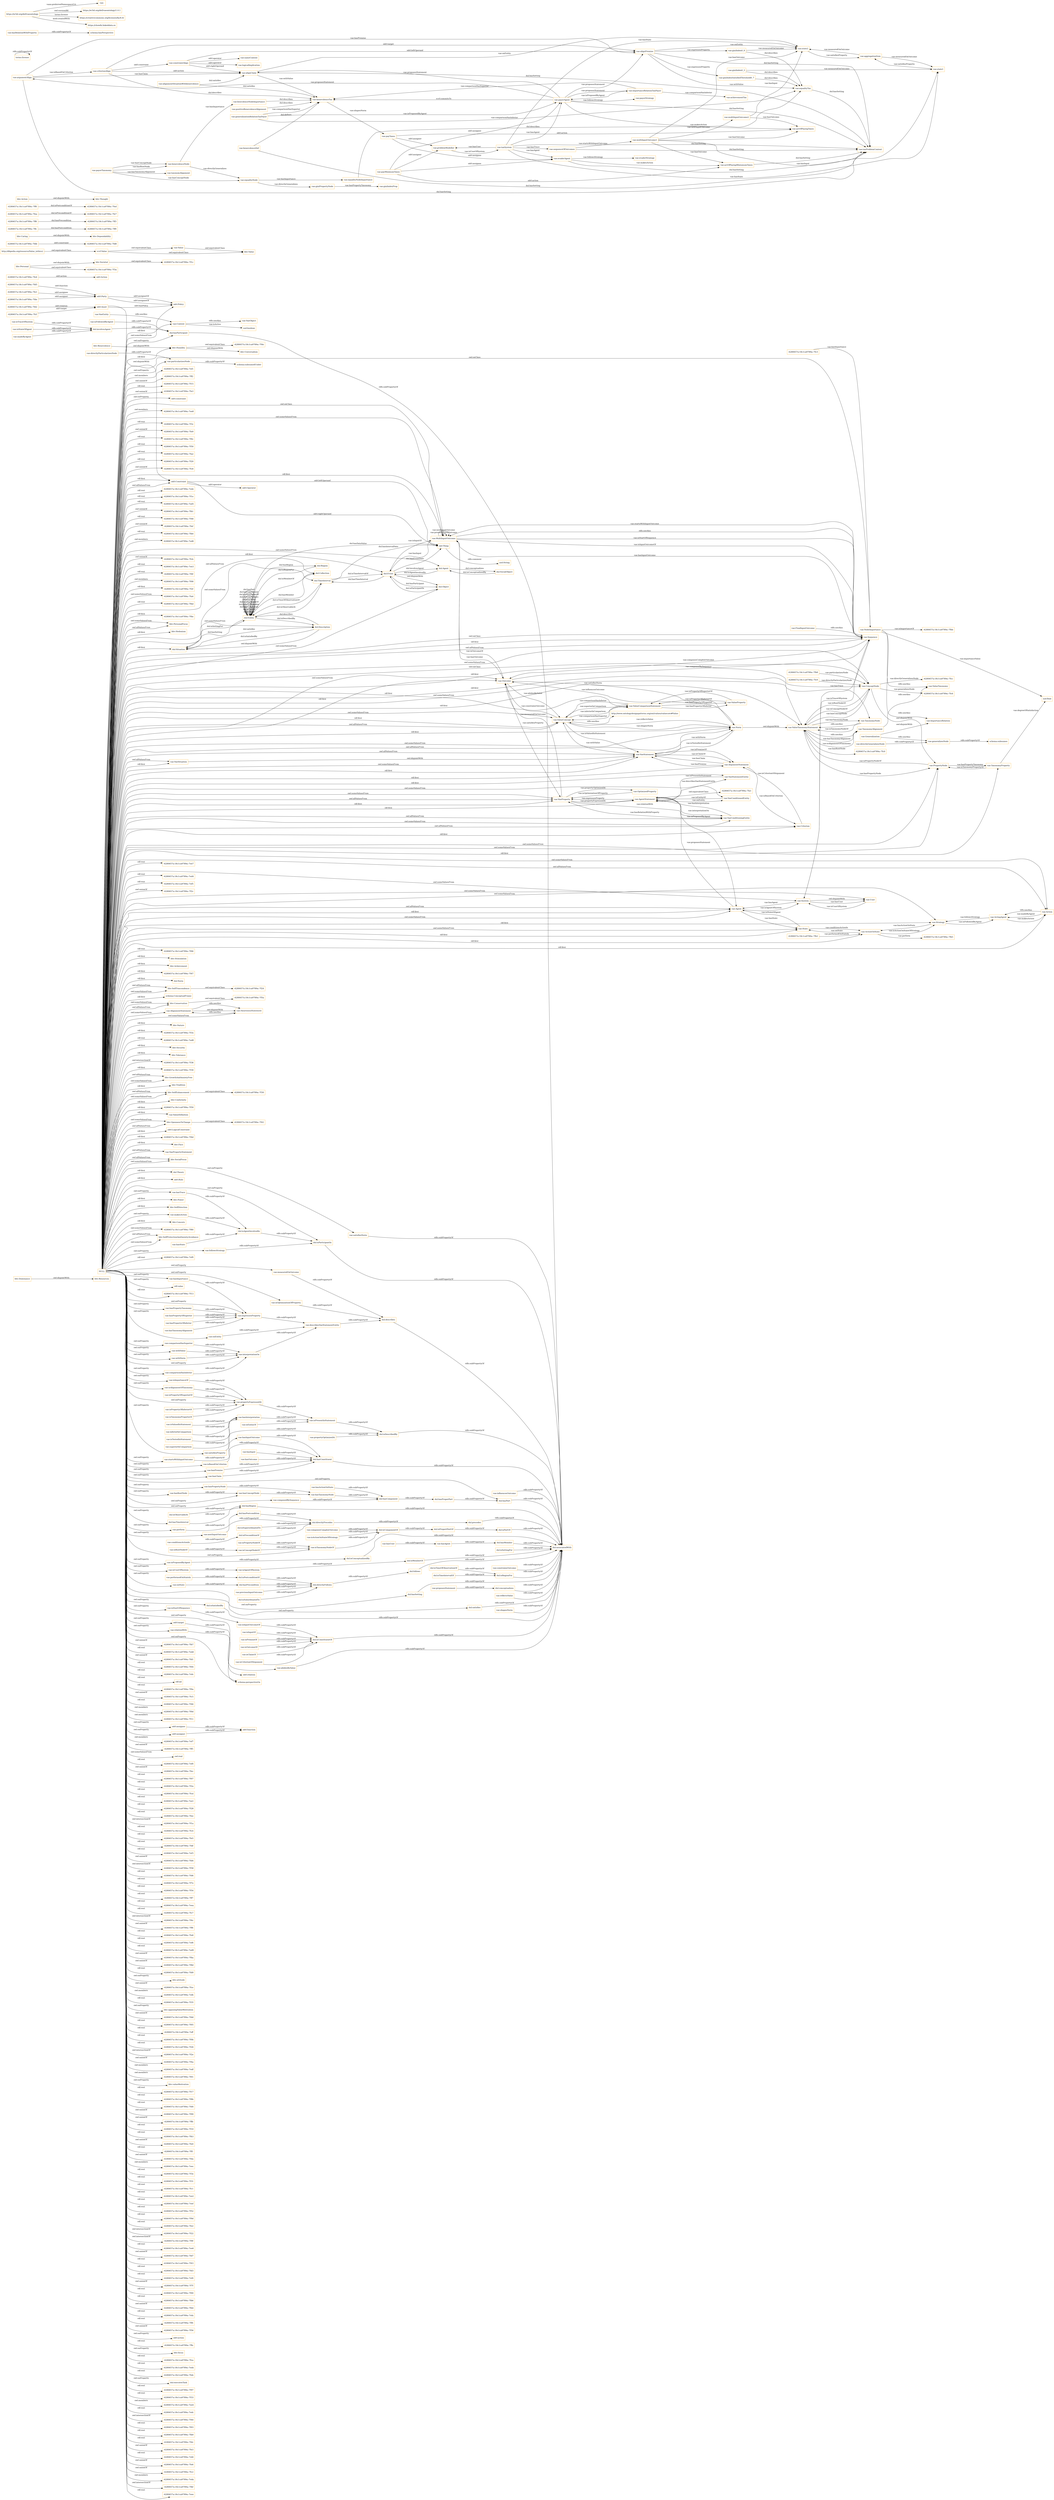 digraph ar2dtool_diagram { 
rankdir=LR;
size="1501"
node [shape = rectangle, color="orange"]; "bhv:Dominance" "dul:Situation" "-6280657a:18c1ca9789a:-7f2f" "odrl:Action" "-6280657a:18c1ca9789a:-7fa4" "-6280657a:18c1ca9789a:-7fbe" "-6280657a:18c1ca9789a:-7f4e" "-6280657a:18c1ca9789a:-7fbb" "bhv:PersonalFocus" "bhv:Hedonism" "bhv:Societal" "vae:NodeImportance" "-6280657a:18c1ca9789a:-7fde" "bhv:Universalism" "-6280657a:18c1ca9789a:-7fb5" "-6280657a:18c1ca9789a:-7fcf" "vae:Value" "bhv:Value" "bhv:Stimulation" "odrl:Policy" "bhv:Achievement" "-6280657a:18c1ca9789a:-7f47" "-6280657a:18c1ca9789a:-7fcc" "dul:Norm" "-6280657a:18c1ca9789a:-7fc0" "-6280657a:18c1ca9789a:-7fdb" "odrl:Operator" "-6280657a:18c1ca9789a:-7fe4" "vae:VaeProperty" "bhv:SelfTrascendence" "vae:Outcome" "schema:ConceptualFrame" "vae:VaeEntity" "vae:MultiInputOutcome" "bhv:Conservation" "vae:AlignmentStatement" "bhv:Dependability" "dul:SocialObject" "bhv:Caring" "odrl:Asset" "bhv:Nature" "vae:Generalization" "-6280657a:18c1ca9789a:-7fd5" "-6280657a:18c1ca9789a:-7f1b" "vae:Context" "vae:ActionOnState" "vae:VaeStatement" "vae:TaxonomyProperty" "bhv:Security" "-6280657a:18c1ca9789a:-7fa1" "vae:ConceptNode" "dul:Object" "bhv:Tolerance" "vae:System" "http://dbpedia.org/resource/Value_(ethics)" "bhv:Humility" "-6280657a:18c1ca9789a:-7fb8" "odrl:Party" "-6280657a:18c1ca9789a:-7ff9" "-6280657a:18c1ca9789a:-7f39" "vae:Norm" "-6280657a:18c1ca9789a:-7f3a" "-6280657a:18c1ca9789a:-7fb2" "-6280657a:18c1ca9789a:-7ff3" "bhv:GrowthAndAnxietyFree" "-6280657a:18c1ca9789a:-7fc3" "vae:User" "vae:Sequence" "vae:AgentStatement" "-6280657a:18c1ca9789a:-7fe7" "vae:VaeConditionedEntity" "bhv:Tradition" "dul:Event" "dul:Agent" "-6280657a:18c1ca9789a:-7f5a" "-6280657a:18c1ca9789a:-7fe1" "vae:ValueTaxonomyStatement" "vae:TaxonomyAlignment" "bhv:SelfEnhancement" "vae:Strategy" "-6280657a:18c1ca9789a:-7fed" "vae:Agent" "bhv:Benevolence" "vae:FinalInputOutcome" "vae:VaeSituation" "bhv:Conformity" "vae:Action" "-6280657a:18c1ca9789a:-7f59" "bhv:Resources" "dul:Collection" "vae:AwarenessStatement" "vae:ValueDefinition" "-6280657a:18c1ca9789a:-7ff0" "bhv:OpennessToChange" "-6280657a:18c1ca9789a:-7fc6" "vae:ActingAgent" "odrl:LogicalConstraint" "-6280657a:18c1ca9789a:-7fd8" "-6280657a:18c1ca9789a:-7f30" "vae:ValueConcept" "vae:PropertyNode" "vae:ValueProperty" "vae:ValueComparisonStatement" "-6280657a:18c1ca9789a:-7f1c" "vae:VaeStatementEntity" "vae:Criterion" "bhv:Thought" "dul:TimeInterval" "-6280657a:18c1ca9789a:-7ffc" "-6280657a:18c1ca9789a:-7f24" "vae:State" "dul:Entity" "-6280657a:18c1ca9789a:-7f4d" "-6280657a:18c1ca9789a:-7ff6" "bhv:Face" "vae:VaeConditioningEntity" "vae:TaxonomyNode" "vae:VaePropertyStatement" "bhv:SocialFocus" "odrl:Constraint" "vae:OptimizedProperty" "dul:Theory" "-6280657a:18c1ca9789a:-7fd2" "dul:Region" "dul:Description" "bhv:Action" "vcvf:Value" "odrl:Rule" "bhv:Power" "vae:ImportanceRelation" "-6280657a:18c1ca9789a:-7f42" "bhv:Personal" "-6280657a:18c1ca9789a:-7fea" "vae:ArgumentStatement" "bhv:SelfDirection" "bhv:Concern" "-6280657a:18c1ca9789a:-7f80" "-6280657a:18c1ca9789a:-7fc9" "bhv:SelfProtectionAndAnxietyAvoidance" ; /*classes style*/
	"bhv:Action" -> "bhv:Thought" [ label = "owl:disjointWith" ];
	"vae:particularizesNode" -> "schema:subsumedUnder" [ label = "rdfs:subPropertyOf" ];
	"vae:hasConceptNode" -> "vae:hasTaxonomyNode" [ label = "rdfs:subPropertyOf" ];
	"vae:ConceptNode" -> "vae:PropertyNode" [ label = "owl:disjointWith" ];
	"vae:argumentAlign" -> "vae:criterionAlign" [ label = "vae:isBasedOnCriterion" ];
	"vae:argumentAlign" -> "vae:alignPremise" [ label = "vae:hasPremise" ];
	"vae:argumentAlign" -> "vae:alignClaim" [ label = "vae:hasClaim" ];
	"vae:argumentAlign" -> "vae:taxProblemContext" [ label = "dul:hasSetting" ];
	"vae:isTaxonomyNodeOf" -> "dul:isComponentOf" [ label = "rdfs:subPropertyOf" ];
	"vae:previousInputOutcome" -> "dul:directlyFollows" [ label = "rdfs:subPropertyOf" ];
	"vae:proposesStatement" -> "dul:conceptualizes" [ label = "rdfs:subPropertyOf" ];
	"vae:hasTaxonomyNode" -> "dul:hasComponent" [ label = "rdfs:subPropertyOf" ];
	"vae:giniPropertyNode" -> "vae:giniIndexProp" [ label = "vae:hasPropertyTaxonomy" ];
	"dul:isSatisfiedBy" -> "dul:associatedWith" [ label = "rdfs:subPropertyOf" ];
	"vae:nextInputOutcome" -> "dul:directlyPrecedes" [ label = "rdfs:subPropertyOf" ];
	"vae:abidesByValue" -> "dul:associatedWith" [ label = "rdfs:subPropertyOf" ];
	"vae:VaeSituation" -> "vae:VaeStatement" [ label = "owl:disjointWith" ];
	"vae:benvolenceNodeImportance" -> "vae:benevolenceTax" [ label = "dul:describes" ];
	"dul:conceptualizes" -> "dul:associatedWith" [ label = "rdfs:subPropertyOf" ];
	"vae:comparisonHasInferior" -> "vae:interpretationOn" [ label = "rdfs:subPropertyOf" ];
	"vae:hasTrace" -> "dul:isAgentInvolvedIn" [ label = "rdfs:subPropertyOf" ];
	"vae:shapesNorm" -> "dul:associatedWith" [ label = "rdfs:subPropertyOf" ];
	"vae:isInputOf" -> "dul:isConstituentOf" [ label = "rdfs:subPropertyOf" ];
	"dul:involvesAgent" -> "dul:hasParticipant" [ label = "rdfs:subPropertyOf" ];
	"dul:isObservableAt" -> "dul:hasRegion" [ label = "rdfs:subPropertyOf" ];
	"terms:license" -> "terms:license" [ label = "rdfs:subPropertyOf" ];
	"vae:multiInputOutcome2" -> "vae:actOfPayingTaxes" [ label = "vae:hasOutcome" ];
	"vae:multiInputOutcome2" -> "vae:state2" [ label = "vae:hasInput" ];
	"vae:satisfiesNorm" -> "dul:associatedWith" [ label = "rdfs:subPropertyOf" ];
	"bhv:SelfTrascendence" -> "-6280657a:18c1ca9789a:-7f24" [ label = "owl:equivalentClass" ];
	"dul:isAgentInvolvedIn" -> "dul:isParticipantIn" [ label = "rdfs:subPropertyOf" ];
	"http://dbpedia.org/resource/Value_(ethics)" -> "vcvf:Value" [ label = "owl:equivalentClass" ];
	"vae:describesVaeStatementEntity" -> "dul:describes" [ label = "rdfs:subPropertyOf" ];
	"vae:hasPropertyTaxonomy" -> "vae:expressesProperty" [ label = "rdfs:subPropertyOf" ];
	"dul:Event" -> "dul:Object" [ label = "owl:disjointWith" ];
	"vae:isPremiseOf" -> "dul:isConstituentOf" [ label = "rdfs:subPropertyOf" ];
	"dul:isConstituentOf" -> "dul:associatedWith" [ label = "rdfs:subPropertyOf" ];
	"vae:interpretationOn" -> "vae:describesVaeStatementEntity" [ label = "rdfs:subPropertyOf" ];
	"vae:isTestedInStatement" -> "vae:hasInterpretation" [ label = "rdfs:subPropertyOf" ];
	"dul:Description" -> "dul:Situation" [ label = "owl:disjointWith" ];
	"vae:giniIndex0_3" -> "vae:state1" [ label = "vae:measuredOnOutcome" ];
	"vae:giniIndex0_3" -> "vae:equalityTax" [ label = "dul:describes" ];
	"vae:madeByAgent" -> "dul:involvesAgent" [ label = "rdfs:subPropertyOf" ];
	"dul:isPreconditionOf" -> "dul:directlyPrecedes" [ label = "rdfs:subPropertyOf" ];
	"vae:isOutcomeOf" -> "dul:isConstituentOf" [ label = "rdfs:subPropertyOf" ];
	"vae:isPresentInStatement" -> "dul:isDescribedBy" [ label = "rdfs:subPropertyOf" ];
	"vae:hasInput" -> "dul:hasConstituent" [ label = "rdfs:subPropertyOf" ];
	"bhv:Personal" -> "bhv:Societal" [ label = "owl:disjointWith" ];
	"bhv:Personal" -> "-6280657a:18c1ca9789a:-7f3a" [ label = "owl:equivalentClass" ];
	"vae:hasUser" -> "vae:hasAgent" [ label = "rdfs:subPropertyOf" ];
	"vae:equalityTax" -> "vae:taxProblemContext" [ label = "dul:hasSetting" ];
	"vae:influencesOutcome" -> "dul:associatedWith" [ label = "rdfs:subPropertyOf" ];
	"dul:hasPart" -> "dul:associatedWith" [ label = "rdfs:subPropertyOf" ];
	"vae:onState" -> "dul:hasPrecondition" [ label = "rdfs:subPropertyOf" ];
	"vae:hasActionOnState" -> "dul:hasComponent" [ label = "rdfs:subPropertyOf" ];
	"vae:AgentStatement" -> "-6280657a:18c1ca9789a:-7fa1" [ label = "owl:equivalentClass" ];
	"vae:hasPropertyNode" -> "vae:hasTaxonomyNode" [ label = "rdfs:subPropertyOf" ];
	"vae:payMinimumTaxes" -> "vae:problemModeller" [ label = "odrl:assigner" ];
	"vae:payMinimumTaxes" -> "vae:payerAgent" [ label = "odrl:assignee" ];
	"vae:payMinimumTaxes" -> "vae:evaderAgent" [ label = "odrl:assignee" ];
	"vae:payMinimumTaxes" -> "vae:actOfPayingMiniumumTaxes" [ label = "odrl:action" ];
	"vae:equalityNode" -> "vae:giniPropertyNode" [ label = "vae:directlyGeneralizes" ];
	"vae:equalityNode" -> "vae:equalityNodeImportance" [ label = "vae:hasImportance" ];
	"dul:hasPrecondition" -> "dul:directlyFollows" [ label = "rdfs:subPropertyOf" ];
	"vae:hasPropertyOfSuperior" -> "vae:expressesProperty" [ label = "rdfs:subPropertyOf" ];
	"odrl:Asset" -> "odrl:Constraint" [ label = "owl:disjointWith" ];
	"bhv:Conservation" -> "-6280657a:18c1ca9789a:-7f5a" [ label = "owl:equivalentClass" ];
	"dul:hasRegion" -> "dul:associatedWith" [ label = "rdfs:subPropertyOf" ];
	"vae:isPropertyNodeOf" -> "vae:isTaxonomyNodeOf" [ label = "rdfs:subPropertyOf" ];
	"bhv:Societal" -> "-6280657a:18c1ca9789a:-7f1c" [ label = "owl:equivalentClass" ];
	"dul:precedes" -> "dul:associatedWith" [ label = "rdfs:subPropertyOf" ];
	"vae:comparisonHasSuperior" -> "vae:interpretationOn" [ label = "rdfs:subPropertyOf" ];
	"vae:hasOutcome" -> "dul:hasConstituent" [ label = "rdfs:subPropertyOf" ];
	"vae:Norm" -> "vae:ValueTaxonomyStatement" [ label = "owl:disjointWith" ];
	"vae:alignPremise" -> "vae:equalityTax" [ label = "vae:withValue" ];
	"vae:alignPremise" -> "vae:state2" [ label = "vae:onEntity" ];
	"vae:alignPremise" -> "vae:giniIndexSatisfiedThreshold0_7" [ label = "vae:expressesProperty" ];
	"vae:alignPremise" -> "vae:giniIndex0_9" [ label = "vae:expressesProperty" ];
	"vae:alignPremise" -> "vae:taxProblemContext" [ label = "dul:hasSetting" ];
	"vae:isProposedByAgent" -> "dul:isConceptualizedBy" [ label = "rdfs:subPropertyOf" ];
	"dul:isComponentOf" -> "dul:isPropertPartOf" [ label = "rdfs:subPropertyOf" ];
	"vae:Value" -> "bhv:Value" [ label = "owl:equivalentClass" ];
	"bhv:Dominance" -> "bhv:Resources" [ label = "owl:disjointWith" ];
	"vae:isEntityOf" -> "vae:isPresentInStatement" [ label = "rdfs:subPropertyOf" ];
	"dul:isConceptualizedBy" -> "dul:associatedWith" [ label = "rdfs:subPropertyOf" ];
	"vae:MultiInputOutcome" -> "vae:Sequence" [ label = "rdfs:seeAlso" ];
	"vae:propertyExpressedAt" -> "vae:isPresentInStatement" [ label = "rdfs:subPropertyOf" ];
	"vae:payerAgent" -> "vae:taxProblemContext" [ label = "dul:hasSetting" ];
	"vae:payerAgent" -> "vae:importanceRelationTaxPayer" [ label = "vae:proposesStatement" ];
	"vae:payerAgent" -> "vae:payerStrategy" [ label = "vae:followsStrategy" ];
	"vae:payerAgent" -> "vae:benevolenceTax" [ label = "vcvf:commitsTo" ];
	"vae:payerAgent" -> "vae:argumentAlign" [ label = "vae:proposesStatement" ];
	"vae:payerAgent" -> "vae:alignClaim" [ label = "vae:proposesStatement" ];
	"vae:payerAgent" -> "vae:actOfPayingTaxes" [ label = "vae:makesAction" ];
	"vae:payerAgent" -> "vae:alignPremise" [ label = "vae:proposesStatement" ];
	"vae:hasState" -> "dul:isAgentInvolvedIn" [ label = "rdfs:subPropertyOf" ];
	"vae:AwarenessStatement" -> "vae:AlignmentStatement" [ label = "rdfs:seeAlso" ];
	"vae:isConceptNodeOf" -> "vae:isTaxonomyNodeOf" [ label = "rdfs:subPropertyOf" ];
	"bhv:Caring" -> "bhv:Dependability" [ label = "owl:disjointWith" ];
	"vae:payTaxes" -> "vae:problemModeller" [ label = "odrl:assigner" ];
	"vae:payTaxes" -> "vae:evaderAgent" [ label = "odrl:assignee" ];
	"vae:payTaxes" -> "vae:actOfPayingTaxes" [ label = "odrl:action" ];
	"vae:hasRootNode" -> "vae:hasConceptNode" [ label = "rdfs:subPropertyOf" ];
	"vae:isAgentOfSystem" -> "dul:isMemberOf" [ label = "rdfs:subPropertyOf" ];
	"dul:hasProperPart" -> "dul:hasPart" [ label = "rdfs:subPropertyOf" ];
	"vae:aggregationSum" -> "vae:state2" [ label = "vae:measuredOnOutcome" ];
	"vae:aggregationSum" -> "vae:state1" [ label = "vae:measuredOnOutcome" ];
	"vae:ValueConcept" -> "http://www.ontologydesignpatterns.org/ont/values/valuecore#Value" [ label = "rdfs:seeAlso" ];
	"vae:state1" -> "vae:aggregationSum" [ label = "vae:satisfiesProperty" ];
	"vae:isInputOutcomeOf" -> "dul:isConstituentOf" [ label = "rdfs:subPropertyOf" ];
	"vae:payerTaxonomy" -> "vae:taxonomAlignment" [ label = "vae:hasTaxonomyAlignment" ];
	"vae:payerTaxonomy" -> "vae:benevolenceNode" [ label = "vae:hasRootNode" ];
	"vae:payerTaxonomy" -> "vae:equalityNode" [ label = "vae:hasConceptNode" ];
	"vae:payerTaxonomy" -> "vae:benevolenceNode" [ label = "vae:hasConceptNode" ];
	"vae:isTaxonomyPropertyOf" -> "vae:propertyExpressedAt" [ label = "rdfs:subPropertyOf" ];
	"vae:giniIndex0_9" -> "vae:state2" [ label = "vae:measuredOnOutcome" ];
	"vae:giniIndex0_9" -> "vae:equalityTax" [ label = "dul:describes" ];
	"vae:directlyParticularizesNode" -> "vae:particularizesNode" [ label = "rdfs:subPropertyOf" ];
	"vae:isRootNodeOf" -> "vae:isConceptNodeOf" [ label = "rdfs:subPropertyOf" ];
	"vae:problemModeller" -> "vae:taxSystem" [ label = "vae:isUserOfSystem" ];
	"dul:hasSetting" -> "dul:associatedWith" [ label = "rdfs:subPropertyOf" ];
	"dul:hasMember" -> "dul:associatedWith" [ label = "rdfs:subPropertyOf" ];
	"vae:expressesProperty" -> "vae:describesVaeStatementEntity" [ label = "rdfs:subPropertyOf" ];
	"vae:taxSystem" -> "vae:problemModeller" [ label = "vae:hasUser" ];
	"vae:taxSystem" -> "vae:sequenceOfOutcomes" [ label = "vae:hasTrace" ];
	"vae:taxSystem" -> "vae:state2" [ label = "vae:hasState" ];
	"vae:taxSystem" -> "vae:state1" [ label = "vae:hasState" ];
	"vae:taxSystem" -> "vae:payerAgent" [ label = "vae:hasAgent" ];
	"vae:taxSystem" -> "vae:evaderAgent" [ label = "vae:hasAgent" ];
	"vae:taxSystem" -> "vae:taxProblemContext" [ label = "dul:hasSetting" ];
	"vae:hasAgent" -> "dul:hasMember" [ label = "rdfs:subPropertyOf" ];
	"vae:isFollowedByAgent" -> "dul:hasParticipant" [ label = "rdfs:subPropertyOf" ];
	"vae:criterionAlign" -> "vae:alignPremise" [ label = "odrl:target" ];
	"vae:criterionAlign" -> "vae:constraintAlign" [ label = "odrl:constraint" ];
	"vae:criterionAlign" -> "vae:alignClaim" [ label = "odrl:action" ];
	"vae:criterionAlign" -> "vae:benevolenceTax" [ label = "dul:describes" ];
	"vae:hasRelationWithProperty" -> "schema:hasPerspective" [ label = "rdfs:subPropertyOf" ];
	"vae:measuredOnOutcome" -> "dul:describes" [ label = "rdfs:subPropertyOf" ];
	"vae:isImportanceOf" -> "vae:propertyExpressedAt" [ label = "rdfs:subPropertyOf" ];
	"dul:isSettingFor" -> "dul:associatedWith" [ label = "rdfs:subPropertyOf" ];
	"vae:perform" -> "dul:hasPostcondition" [ label = "rdfs:subPropertyOf" ];
	"vcvf:Value" -> "bhv:Value" [ label = "owl:equivalentClass" ];
	"vcvf:Value" -> "vae:Value" [ label = "owl:equivalentClass" ];
	"dul:isPartOf" -> "dul:associatedWith" [ label = "rdfs:subPropertyOf" ];
	"vae:isTraceOfSystem" -> "dul:involvesAgent" [ label = "rdfs:subPropertyOf" ];
	"dul:isParticipantIn" -> "dul:associatedWith" [ label = "rdfs:subPropertyOf" ];
	"vae:directlyGeneralizesNode" -> "vae:generalizesNode" [ label = "rdfs:subPropertyOf" ];
	"dul:hasTimeInterval" -> "dul:hasRegion" [ label = "rdfs:subPropertyOf" ];
	"vae:importanceRelationTaxPayer" -> "vae:payerAgent" [ label = "vae:isProposedByAgent" ];
	"vae:importanceRelationTaxPayer" -> "vae:benevolenceTax" [ label = "vae:comparisonHasSuperior" ];
	"vae:importanceRelationTaxPayer" -> "vae:achievementTax" [ label = "vae:comparisonHasInferior" ];
	"vae:conditionsActionIn" -> "dul:isPreconditionOf" [ label = "rdfs:subPropertyOf" ];
	"vae:superiorInComparison" -> "vae:hasInterpretation" [ label = "rdfs:subPropertyOf" ];
	"vae:System" -> "vae:User" [ label = "owl:disjointWith" ];
	"dul:satisfies" -> "dul:associatedWith" [ label = "rdfs:subPropertyOf" ];
	"vae:TaxonomyNode" -> "vae:ValueTaxonomyStatement" [ label = "rdfs:seeAlso" ];
	"vae:ValueTaxonomyStatement" -> "vae:TaxonomyAlignment" [ label = "rdfs:seeAlso" ];
	"vae:followsStrategy" -> "dul:isParticipantIn" [ label = "rdfs:subPropertyOf" ];
	"vae:hasPropertyOfInferior" -> "vae:expressesProperty" [ label = "rdfs:subPropertyOf" ];
	"vae:composedBySequence" -> "dul:hasComponent" [ label = "rdfs:subPropertyOf" ];
	"vae:isActionOnStateOfStrategy" -> "dul:isComponentOf" [ label = "rdfs:subPropertyOf" ];
	"https://w3id.org/def/vaeontology" -> "vae:" [ label = "vann:preferredNamespaceUri" ];
	"https://w3id.org/def/vaeontology" -> "https://w3id.org/def/vaeontology/1.0.1" [ label = "owl:versionIRI" ];
	"https://w3id.org/def/vaeontology" -> "https://creativecommons.org/licenses/by/4.0/" [ label = "terms:license" ];
	"https://w3id.org/def/vaeontology" -> "https://chowlk.linkeddata.es" [ label = "mod:createdWith" ];
	"vae:benevolenceTax" -> "vae:payTaxes" [ label = "vae:shapesNorm" ];
	"dul:hasComponent" -> "dul:hasProperPart" [ label = "rdfs:subPropertyOf" ];
	"vae:startsWithInputOutcome" -> "vae:hasInputOutcome" [ label = "rdfs:subPropertyOf" ];
	"dul:hasParticipant" -> "dul:associatedWith" [ label = "rdfs:subPropertyOf" ];
	"vae:isOptimizationOfProperty" -> "dul:describes" [ label = "rdfs:subPropertyOf" ];
	"vae:propertyOptimizedAt" -> "dul:isDescribedBy" [ label = "rdfs:subPropertyOf" ];
	"bhv:Humility" -> "bhv:Universalism" [ label = "owl:disjointWith" ];
	"bhv:Humility" -> "-6280657a:18c1ca9789a:-7f4e" [ label = "owl:equivalentClass" ];
	"vae:FinalInputOutcome" -> "vae:Sequence" [ label = "rdfs:seeAlso" ];
	"odrl:target" -> "odrl:relation" [ label = "rdfs:subPropertyOf" ];
	"vae:benevolenceDef" -> "vae:benevolenceTax" [ label = "dul:defines" ];
	"vae:benevolenceDef" -> "vae:taxProblemContext" [ label = "dul:hasSetting" ];
	"bhv:SelfEnhancement" -> "-6280657a:18c1ca9789a:-7f30" [ label = "owl:equivalentClass" ];
	"dul:directlyPrecedes" -> "dul:precedes" [ label = "rdfs:subPropertyOf" ];
	"vae:makesAction" -> "dul:isAgentInvolvedIn" [ label = "rdfs:subPropertyOf" ];
	"vae:constrainsOutcome" -> "dul:associatedWith" [ label = "rdfs:subPropertyOf" ];
	"vae:withValue" -> "vae:interpretationOn" [ label = "rdfs:subPropertyOf" ];
	"vae:constraintAlign" -> "vae:alignClaim" [ label = "odrl:rightOperand" ];
	"vae:constraintAlign" -> "vae:sameContext" [ label = "odrl:operator" ];
	"vae:constraintAlign" -> "vae:logicalImplication" [ label = "odrl:operator" ];
	"vae:constraintAlign" -> "vae:alignPremise" [ label = "odrl:leftOperand" ];
	"dul:isRegionFor" -> "dul:associatedWith" [ label = "rdfs:subPropertyOf" ];
	"dul:describes" -> "dul:associatedWith" [ label = "rdfs:subPropertyOf" ];
	"vae:satisfiesProperty" -> "dul:isDescribedBy" [ label = "rdfs:subPropertyOf" ];
	"vae:isAlignmentOfTaxonomy" -> "vae:propertyExpressedAt" [ label = "rdfs:subPropertyOf" ];
	"vae:TaxonomyAlignment" -> "vae:ValueTaxonomy" [ label = "rdfs:seeAlso" ];
	"vae:generalizationRelationTaxPayer" -> "vae:payerAgent" [ label = "vae:isProposedByAgent" ];
	"vae:generalizationRelationTaxPayer" -> "vae:benevolenceTax" [ label = "vae:comparisonHasSuperior" ];
	"vae:generalizationRelationTaxPayer" -> "vae:equalityTax" [ label = "vae:comparisonHasInferior" ];
	"vae:hasImportance" -> "vae:expressesProperty" [ label = "rdfs:subPropertyOf" ];
	"vae:alignClaim" -> "vae:benevolenceTax" [ label = "vae:withValue" ];
	"vae:alignClaim" -> "vae:state2" [ label = "vae:onEntity" ];
	"vae:alignClaim" -> "vae:taxProblemContext" [ label = "dul:hasSetting" ];
	"dul:isDescribedBy" -> "dul:associatedWith" [ label = "rdfs:subPropertyOf" ];
	"vae:actOfPayingMiniumumTaxes" -> "vae:taxProblemContext" [ label = "dul:hasSetting" ];
	"vae:relationWith" -> "schema:perspectiveOn" [ label = "rdfs:subPropertyOf" ];
	"vae:NodeImportance" -> "vae:ValueTaxonomy" [ label = "rdfs:seeAlso" ];
	"vae:NodeImportance" -> "vae:ImportanceRelation" [ label = "rdfs:seeAlso" ];
	"dul:isSubordinatedTo" -> "dul:directlyFollows" [ label = "rdfs:subPropertyOf" ];
	"vae:multiInputOutcome1" -> "vae:multiInputOutcome2" [ label = "vae:nextInputOutcome" ];
	"vae:multiInputOutcome1" -> "vae:state2" [ label = "vae:hasOutcome" ];
	"vae:multiInputOutcome1" -> "vae:actOfPayingTaxes" [ label = "vae:hasOutcome" ];
	"vae:multiInputOutcome1" -> "vae:actOfPayingMiniumumTaxes" [ label = "vae:hasOutcome" ];
	"vae:multiInputOutcome1" -> "vae:state1" [ label = "vae:hasInput" ];
	"vae:Action" -> "vae:ActingAgent" [ label = "rdfs:seeAlso" ];
	"vae:isValuedInStatement" -> "vae:hasInterpretation" [ label = "rdfs:subPropertyOf" ];
	"vae:sequenceOfOutcomes" -> "vae:multiInputOutcome1" [ label = "vae:startsWithInputOutcome" ];
	"vae:sequenceOfOutcomes" -> "vae:taxProblemContext" [ label = "dul:hasSetting" ];
	"vae:inferiorInComparison" -> "vae:hasInterpretation" [ label = "rdfs:subPropertyOf" ];
	"vae:VaeEntity" -> "vae:Context" [ label = "rdfs:seeAlso" ];
	"vae:withNorm" -> "vae:interpretationOn" [ label = "rdfs:subPropertyOf" ];
	"vae:isClaimOf" -> "dul:isConstituentOf" [ label = "rdfs:subPropertyOf" ];
	"vae:hasInputOutcome" -> "dul:hasConstituent" [ label = "rdfs:subPropertyOf" ];
	"vae:alignmentSituationWithbenevolence" -> "vae:benevolenceTax" [ label = "dul:satisfies" ];
	"vae:alignmentSituationWithbenevolence" -> "vae:alignClaim" [ label = "dul:satisfies" ];
	"vae:isPropertyOfSuperiorOf" -> "vae:propertyExpressedAt" [ label = "rdfs:subPropertyOf" ];
	"vae:evaderAgent" -> "vae:actOfPayingMiniumumTaxes" [ label = "vae:makesAction" ];
	"vae:evaderAgent" -> "vae:evaderStrategy" [ label = "vae:followsStrategy" ];
	"vae:evaderAgent" -> "vae:taxProblemContext" [ label = "dul:hasSetting" ];
	"vae:isStateOfAgent" -> "dul:involvesAgent" [ label = "rdfs:subPropertyOf" ];
	"dul:isPropertPartOf" -> "dul:isPartOf" [ label = "rdfs:subPropertyOf" ];
	"vae:Generalization" -> "vae:generalizesNode" [ label = "rdfs:seeAlso" ];
	"vae:Generalization" -> "vae:ImportanceRelation" [ label = "owl:disjointWith" ];
	"vae:Context" -> "vae:VaeObject" [ label = "rdfs:seeAlso" ];
	"NULL" -> "dul:Collection" [ label = "owl:allValuesFrom" ];
	"NULL" -> "-6280657a:18c1ca9789a:-7fb7" [ label = "owl:unionOf" ];
	"NULL" -> "vae:hasConceptNode" [ label = "owl:onProperty" ];
	"NULL" -> "-6280657a:18c1ca9789a:-7edd" [ label = "rdf:rest" ];
	"NULL" -> "-6280657a:18c1ca9789a:-7fd1" [ label = "owl:unionOf" ];
	"NULL" -> "bhv:PersonalFocus" [ label = "owl:someValuesFrom" ];
	"NULL" -> "bhv:Hedonism" [ label = "rdf:first" ];
	"NULL" -> "-6280657a:18c1ca9789a:-7f04" [ label = "rdf:rest" ];
	"NULL" -> "bhv:Conservation" [ label = "owl:allValuesFrom" ];
	"NULL" -> "-6280657a:18c1ca9789a:-7efe" [ label = "rdf:rest" ];
	"NULL" -> "rdf:nil" [ label = "rdf:rest" ];
	"NULL" -> "-6280657a:18c1ca9789a:-7f0a" [ label = "rdf:rest" ];
	"NULL" -> "vae:VaeConditioningEntity" [ label = "owl:someValuesFrom" ];
	"NULL" -> "vae:isBasedOnCriterion" [ label = "owl:onProperty" ];
	"NULL" -> "vae:isTaxonomyNodeOf" [ label = "owl:onProperty" ];
	"NULL" -> "vae:interpretationOn" [ label = "owl:onProperty" ];
	"NULL" -> "vae:ConceptNode" [ label = "rdf:first" ];
	"NULL" -> "vae:PropertyNode" [ label = "rdf:first" ];
	"NULL" -> "-6280657a:18c1ca9789a:-7fc5" [ label = "owl:unionOf" ];
	"NULL" -> "-6280657a:18c1ca9789a:-7f46" [ label = "rdf:rest" ];
	"NULL" -> "-6280657a:18c1ca9789a:-7f0d" [ label = "owl:members" ];
	"NULL" -> "-6280657a:18c1ca9789a:-7f11" [ label = "owl:members" ];
	"NULL" -> "odrl:assignee" [ label = "owl:onProperty" ];
	"NULL" -> "-6280657a:18c1ca9789a:-7ef7" [ label = "owl:members" ];
	"NULL" -> "-6280657a:18c1ca9789a:-7ff5" [ label = "owl:unionOf" ];
	"NULL" -> "vae:ConceptNode" [ label = "owl:someValuesFrom" ];
	"NULL" -> "vae:expressesProperty" [ label = "owl:onProperty" ];
	"NULL" -> "vae:VaeSituation" [ label = "owl:allValuesFrom" ];
	"NULL" -> "dul:hasSetting" [ label = "owl:onProperty" ];
	"NULL" -> "bhv:SelfTrascendence" [ label = "owl:someValuesFrom" ];
	"NULL" -> "owl:real" [ label = "owl:someValuesFrom" ];
	"NULL" -> "-6280657a:18c1ca9789a:-7ef0" [ label = "rdf:rest" ];
	"NULL" -> "odrl:LogicalConstraint" [ label = "rdf:first" ];
	"NULL" -> "vae:onEntity" [ label = "owl:onProperty" ];
	"NULL" -> "vae:VaeConditioningEntity" [ label = "owl:allValuesFrom" ];
	"NULL" -> "vae:TaxonomyNode" [ label = "rdf:first" ];
	"NULL" -> "-6280657a:18c1ca9789a:-7fec" [ label = "owl:unionOf" ];
	"NULL" -> "-6280657a:18c1ca9789a:-7f07" [ label = "rdf:rest" ];
	"NULL" -> "-6280657a:18c1ca9789a:-7f2a" [ label = "rdf:rest" ];
	"NULL" -> "vae:abidesByValue" [ label = "owl:onProperty" ];
	"NULL" -> "vae:comparisonHasInferior" [ label = "owl:onProperty" ];
	"NULL" -> "-6280657a:18c1ca9789a:-7fcd" [ label = "rdf:rest" ];
	"NULL" -> "-6280657a:18c1ca9789a:-7ee1" [ label = "rdf:rest" ];
	"NULL" -> "vae:isUserOfSystem" [ label = "owl:onProperty" ];
	"NULL" -> "vae:ActionOnState" [ label = "rdf:first" ];
	"NULL" -> "-6280657a:18c1ca9789a:-7f28" [ label = "rdf:rest" ];
	"NULL" -> "vae:VaeStatement" [ label = "owl:someValuesFrom" ];
	"NULL" -> "vae:Criterion" [ label = "owl:allValuesFrom" ];
	"NULL" -> "odrl:Constraint" [ label = "owl:allValuesFrom" ];
	"NULL" -> "-6280657a:18c1ca9789a:-7fee" [ label = "rdf:rest" ];
	"NULL" -> "vae:VaeProperty" [ label = "owl:allValuesFrom" ];
	"NULL" -> "-6280657a:18c1ca9789a:-7f1a" [ label = "owl:intersectionOf" ];
	"NULL" -> "bhv:GrowthAndAnxietyFree" [ label = "owl:someValuesFrom" ];
	"NULL" -> "vae:withValue" [ label = "owl:onProperty" ];
	"NULL" -> "vae:Strategy" [ label = "owl:someValuesFrom" ];
	"NULL" -> "-6280657a:18c1ca9789a:-7fc4" [ label = "rdf:rest" ];
	"NULL" -> "vae:ConceptNode" [ label = "owl:onClass" ];
	"NULL" -> "vae:Action" [ label = "rdf:first" ];
	"NULL" -> "vae:MultiInputOutcome" [ label = "owl:someValuesFrom" ];
	"NULL" -> "-6280657a:18c1ca9789a:-7fe5" [ label = "rdf:rest" ];
	"NULL" -> "-6280657a:18c1ca9789a:-7fdf" [ label = "rdf:rest" ];
	"NULL" -> "-6280657a:18c1ca9789a:-7ef3" [ label = "rdf:rest" ];
	"NULL" -> "dul:hasPart" [ label = "owl:onProperty" ];
	"NULL" -> "vae:AwarenessStatement" [ label = "owl:someValuesFrom" ];
	"NULL" -> "-6280657a:18c1ca9789a:-7fd4" [ label = "owl:unionOf" ];
	"NULL" -> "vae:startsWithInputOutcome" [ label = "owl:onProperty" ];
	"NULL" -> "-6280657a:18c1ca9789a:-7f58" [ label = "owl:intersectionOf" ];
	"NULL" -> "-6280657a:18c1ca9789a:-7fd6" [ label = "rdf:rest" ];
	"NULL" -> "-6280657a:18c1ca9789a:-7f7e" [ label = "rdf:rest" ];
	"NULL" -> "-6280657a:18c1ca9789a:-7f54" [ label = "rdf:rest" ];
	"NULL" -> "-6280657a:18c1ca9789a:-7ff7" [ label = "rdf:rest" ];
	"NULL" -> "-6280657a:18c1ca9789a:-7f1b" [ label = "rdf:first" ];
	"NULL" -> "-6280657a:18c1ca9789a:-7eea" [ label = "rdf:rest" ];
	"NULL" -> "vae:Agent" [ label = "owl:someValuesFrom" ];
	"NULL" -> "vae:isStartOfSequence" [ label = "owl:onProperty" ];
	"NULL" -> "bhv:Tradition" [ label = "rdf:first" ];
	"NULL" -> "vae:nextInputOutcome" [ label = "owl:onProperty" ];
	"NULL" -> "-6280657a:18c1ca9789a:-7fc7" [ label = "rdf:rest" ];
	"NULL" -> "vae:Sequence" [ label = "owl:onClass" ];
	"NULL" -> "vae:hasRootNode" [ label = "owl:onProperty" ];
	"NULL" -> "-6280657a:18c1ca9789a:-7f4c" [ label = "owl:intersectionOf" ];
	"NULL" -> "-6280657a:18c1ca9789a:-7ff8" [ label = "owl:unionOf" ];
	"NULL" -> "vae:VaeConditionedEntity" [ label = "owl:someValuesFrom" ];
	"NULL" -> "-6280657a:18c1ca9789a:-7fe8" [ label = "rdf:rest" ];
	"NULL" -> "bhv:SelfEnhancement" [ label = "owl:someValuesFrom" ];
	"NULL" -> "-6280657a:18c1ca9789a:-7ef6" [ label = "rdf:rest" ];
	"NULL" -> "bhv:GrowthAndAnxietyFree" [ label = "owl:allValuesFrom" ];
	"NULL" -> "vae:Outcome" [ label = "owl:someValuesFrom" ];
	"NULL" -> "bhv:SelfDirection" [ label = "rdf:first" ];
	"NULL" -> "vae:TaxonomyProperty" [ label = "owl:someValuesFrom" ];
	"NULL" -> "dul:Theory" [ label = "rdf:first" ];
	"NULL" -> "-6280657a:18c1ca9789a:-7ed9" [ label = "rdf:rest" ];
	"NULL" -> "dul:Event" [ label = "rdf:first" ];
	"NULL" -> "vae:NodeImportance" [ label = "owl:onClass" ];
	"NULL" -> "-6280657a:18c1ca9789a:-7fba" [ label = "owl:unionOf" ];
	"NULL" -> "vae:ArgumentStatement" [ label = "rdf:first" ];
	"NULL" -> "-6280657a:18c1ca9789a:-7f8d" [ label = "owl:unionOf" ];
	"NULL" -> "-6280657a:18c1ca9789a:-7fd9" [ label = "rdf:rest" ];
	"NULL" -> "bhv:attitude" [ label = "owl:onProperty" ];
	"NULL" -> "-6280657a:18c1ca9789a:-7f80" [ label = "owl:someValuesFrom" ];
	"NULL" -> "vae:Norm" [ label = "rdf:first" ];
	"NULL" -> "schema:perspectiveOn" [ label = "owl:onProperty" ];
	"NULL" -> "-6280657a:18c1ca9789a:-7fce" [ label = "owl:unionOf" ];
	"NULL" -> "vae:VaeProperty" [ label = "rdf:first" ];
	"NULL" -> "-6280657a:18c1ca9789a:-7efb" [ label = "owl:members" ];
	"NULL" -> "-6280657a:18c1ca9789a:-7f35" [ label = "rdf:rest" ];
	"NULL" -> "vae:isImportanceOf" [ label = "owl:onProperty" ];
	"NULL" -> "bhv:opposingValueMotivation" [ label = "owl:onProperty" ];
	"NULL" -> "bhv:Humility" [ label = "rdf:first" ];
	"NULL" -> "-6280657a:18c1ca9789a:-7fdd" [ label = "owl:unionOf" ];
	"NULL" -> "dul:isSatisfiedBy" [ label = "owl:onProperty" ];
	"NULL" -> "-6280657a:18c1ca9789a:-7f05" [ label = "rdf:rest" ];
	"NULL" -> "-6280657a:18c1ca9789a:-7eff" [ label = "rdf:rest" ];
	"NULL" -> "-6280657a:18c1ca9789a:-7f0b" [ label = "rdf:rest" ];
	"NULL" -> "-6280657a:18c1ca9789a:-7f26" [ label = "rdf:rest" ];
	"NULL" -> "vae:hasImportance" [ label = "owl:onProperty" ];
	"NULL" -> "-6280657a:18c1ca9789a:-7f39" [ label = "rdf:first" ];
	"NULL" -> "vae:satisfiesProperty" [ label = "owl:onProperty" ];
	"NULL" -> "bhv:OpennessToChange" [ label = "owl:allValuesFrom" ];
	"NULL" -> "-6280657a:18c1ca9789a:-7f2e" [ label = "owl:intersectionOf" ];
	"NULL" -> "vae:VaeStatement" [ label = "rdf:first" ];
	"NULL" -> "-6280657a:18c1ca9789a:-7f4a" [ label = "owl:unionOf" ];
	"NULL" -> "-6280657a:18c1ca9789a:-7edf" [ label = "owl:members" ];
	"NULL" -> "-6280657a:18c1ca9789a:-7f01" [ label = "owl:members" ];
	"NULL" -> "vae:VaeSituation" [ label = "rdf:first" ];
	"NULL" -> "bhv:valueMotivation" [ label = "owl:onProperty" ];
	"NULL" -> "vae:satisfiesNorm" [ label = "owl:onProperty" ];
	"NULL" -> "-6280657a:18c1ca9789a:-7f17" [ label = "rdf:rest" ];
	"NULL" -> "vae:relationWith" [ label = "owl:onProperty" ];
	"NULL" -> "-6280657a:18c1ca9789a:-7f8b" [ label = "rdf:rest" ];
	"NULL" -> "-6280657a:18c1ca9789a:-7fd0" [ label = "rdf:rest" ];
	"NULL" -> "-6280657a:18c1ca9789a:-7f99" [ label = "owl:unionOf" ];
	"NULL" -> "-6280657a:18c1ca9789a:-7ffb" [ label = "owl:unionOf" ];
	"NULL" -> "bhv:Stimulation" [ label = "rdf:first" ];
	"NULL" -> "-6280657a:18c1ca9789a:-7f10" [ label = "rdf:rest" ];
	"NULL" -> "-6280657a:18c1ca9789a:-7fb3" [ label = "rdf:rest" ];
	"NULL" -> "-6280657a:18c1ca9789a:-7fe0" [ label = "owl:unionOf" ];
	"NULL" -> "-6280657a:18c1ca9789a:-7ff1" [ label = "rdf:rest" ];
	"NULL" -> "odrl:Constraint" [ label = "rdf:first" ];
	"NULL" -> "-6280657a:18c1ca9789a:-7fda" [ label = "owl:unionOf" ];
	"NULL" -> "-6280657a:18c1ca9789a:-7eec" [ label = "owl:members" ];
	"NULL" -> "-6280657a:18c1ca9789a:-7f3e" [ label = "rdf:rest" ];
	"NULL" -> "-6280657a:18c1ca9789a:-7f31" [ label = "rdf:rest" ];
	"NULL" -> "odrl:target" [ label = "owl:onProperty" ];
	"NULL" -> "-6280657a:18c1ca9789a:-7fc1" [ label = "rdf:rest" ];
	"NULL" -> "-6280657a:18c1ca9789a:-7fa4" [ label = "owl:someValuesFrom" ];
	"NULL" -> "-6280657a:18c1ca9789a:-7ee2" [ label = "rdf:rest" ];
	"NULL" -> "-6280657a:18c1ca9789a:-7eef" [ label = "rdf:rest" ];
	"NULL" -> "-6280657a:18c1ca9789a:-7f52" [ label = "rdf:rest" ];
	"NULL" -> "vae:makesAction" [ label = "owl:onProperty" ];
	"NULL" -> "-6280657a:18c1ca9789a:-7f9d" [ label = "rdf:rest" ];
	"NULL" -> "dul:Object" [ label = "owl:someValuesFrom" ];
	"NULL" -> "-6280657a:18c1ca9789a:-7fe2" [ label = "rdf:rest" ];
	"NULL" -> "-6280657a:18c1ca9789a:-7f22" [ label = "owl:intersectionOf" ];
	"NULL" -> "vae:onState" [ label = "owl:onProperty" ];
	"NULL" -> "dul:isParticipantIn" [ label = "owl:onProperty" ];
	"NULL" -> "vae:VaeProperty" [ label = "owl:someValuesFrom" ];
	"NULL" -> "bhv:SelfProtectionAndAnxietyAvoidance" [ label = "owl:someValuesFrom" ];
	"NULL" -> "vae:Agent" [ label = "owl:allValuesFrom" ];
	"NULL" -> "-6280657a:18c1ca9789a:-7f9f" [ label = "owl:intersectionOf" ];
	"NULL" -> "-6280657a:18c1ca9789a:-7ee6" [ label = "rdf:rest" ];
	"NULL" -> "-6280657a:18c1ca9789a:-7fd7" [ label = "owl:unionOf" ];
	"NULL" -> "-6280657a:18c1ca9789a:-7f43" [ label = "rdf:rest" ];
	"NULL" -> "-6280657a:18c1ca9789a:-7f47" [ label = "rdf:first" ];
	"NULL" -> "vae:PropertyNode" [ label = "owl:someValuesFrom" ];
	"NULL" -> "-6280657a:18c1ca9789a:-7fd3" [ label = "rdf:rest" ];
	"NULL" -> "dul:Situation" [ label = "rdf:first" ];
	"NULL" -> "-6280657a:18c1ca9789a:-7ef4" [ label = "rdf:rest" ];
	"NULL" -> "bhv:SelfEnhancement" [ label = "owl:allValuesFrom" ];
	"NULL" -> "-6280657a:18c1ca9789a:-7f7f" [ label = "owl:unionOf" ];
	"NULL" -> "vae:hasPropertyNode" [ label = "owl:onProperty" ];
	"NULL" -> "-6280657a:18c1ca9789a:-7f00" [ label = "rdf:rest" ];
	"NULL" -> "-6280657a:18c1ca9789a:-7fb6" [ label = "rdf:rest" ];
	"NULL" -> "-6280657a:18c1ca9789a:-7fb4" [ label = "owl:unionOf" ];
	"NULL" -> "dul:Description" [ label = "owl:someValuesFrom" ];
	"NULL" -> "dul:hasTimeInterval" [ label = "owl:onProperty" ];
	"NULL" -> "-6280657a:18c1ca9789a:-7efa" [ label = "rdf:rest" ];
	"NULL" -> "-6280657a:18c1ca9789a:-7ff4" [ label = "rdf:rest" ];
	"NULL" -> "bhv:Conservation" [ label = "owl:someValuesFrom" ];
	"NULL" -> "-6280657a:18c1ca9789a:-7f56" [ label = "owl:unionOf" ];
	"NULL" -> "bhv:PersonalFocus" [ label = "owl:allValuesFrom" ];
	"NULL" -> "schema:ConceptualFrame" [ label = "rdf:first" ];
	"NULL" -> "vae:Strategy" [ label = "rdf:first" ];
	"NULL" -> "vae:Outcome" [ label = "rdf:first" ];
	"NULL" -> "odrl:action" [ label = "owl:onProperty" ];
	"NULL" -> "-6280657a:18c1ca9789a:-7ffa" [ label = "rdf:rest" ];
	"NULL" -> "vae:isProposedByAgent" [ label = "owl:onProperty" ];
	"NULL" -> "bhv:focus" [ label = "owl:onProperty" ];
	"NULL" -> "-6280657a:18c1ca9789a:-7fca" [ label = "rdf:rest" ];
	"NULL" -> "-6280657a:18c1ca9789a:-7eeb" [ label = "rdf:rest" ];
	"NULL" -> "vae:isAlignmentOfTaxonomy" [ label = "owl:onProperty" ];
	"NULL" -> "-6280657a:18c1ca9789a:-7feb" [ label = "rdf:rest" ];
	"NULL" -> "dul:executesTask" [ label = "owl:onProperty" ];
	"NULL" -> "vae:MultiInputOutcome" [ label = "rdf:first" ];
	"NULL" -> "-6280657a:18c1ca9789a:-7f97" [ label = "rdf:rest" ];
	"NULL" -> "-6280657a:18c1ca9789a:-7f33" [ label = "rdf:rest" ];
	"NULL" -> "-6280657a:18c1ca9789a:-7ee4" [ label = "owl:members" ];
	"NULL" -> "-6280657a:18c1ca9789a:-7edc" [ label = "rdf:rest" ];
	"NULL" -> "-6280657a:18c1ca9789a:-7f40" [ label = "owl:intersectionOf" ];
	"NULL" -> "vae:ValueTaxonomyStatement" [ label = "owl:someValuesFrom" ];
	"NULL" -> "bhv:SelfProtectionAndAnxietyAvoidance" [ label = "owl:allValuesFrom" ];
	"NULL" -> "vae:ValueDefinition" [ label = "rdf:first" ];
	"NULL" -> "-6280657a:18c1ca9789a:-7f03" [ label = "rdf:rest" ];
	"NULL" -> "-6280657a:18c1ca9789a:-7fb9" [ label = "rdf:rest" ];
	"NULL" -> "-6280657a:18c1ca9789a:-7fdc" [ label = "rdf:rest" ];
	"NULL" -> "-6280657a:18c1ca9789a:-7fe3" [ label = "owl:unionOf" ];
	"NULL" -> "-6280657a:18c1ca9789a:-7efd" [ label = "rdf:rest" ];
	"NULL" -> "bhv:Security" [ label = "rdf:first" ];
	"NULL" -> "vae:AgentStatement" [ label = "rdf:first" ];
	"NULL" -> "vae:propertyExpressedAt" [ label = "owl:onProperty" ];
	"NULL" -> "vae:AlignmentStatement" [ label = "owl:someValuesFrom" ];
	"NULL" -> "-6280657a:18c1ca9789a:-7fe6" [ label = "owl:unionOf" ];
	"NULL" -> "bhv:OpennessToChange" [ label = "owl:someValuesFrom" ];
	"NULL" -> "-6280657a:18c1ca9789a:-7fc2" [ label = "owl:unionOf" ];
	"NULL" -> "dul:hasParticipant" [ label = "owl:onProperty" ];
	"NULL" -> "odrl:assigner" [ label = "owl:onProperty" ];
	"NULL" -> "vae:Action" [ label = "owl:someValuesFrom" ];
	"NULL" -> "bhv:SocialFocus" [ label = "owl:someValuesFrom" ];
	"NULL" -> "vae:Norm" [ label = "owl:someValuesFrom" ];
	"NULL" -> "dul:TimeInterval" [ label = "owl:someValuesFrom" ];
	"NULL" -> "-6280657a:18c1ca9789a:-7eda" [ label = "owl:members" ];
	"NULL" -> "-6280657a:18c1ca9789a:-7fbf" [ label = "owl:intersectionOf" ];
	"NULL" -> "-6280657a:18c1ca9789a:-7eee" [ label = "rdf:rest" ];
	"NULL" -> "-6280657a:18c1ca9789a:-7ef1" [ label = "owl:members" ];
	"NULL" -> "vae:ValueComparisonStatement" [ label = "rdf:first" ];
	"NULL" -> "dul:satisfies" [ label = "owl:onProperty" ];
	"NULL" -> "vae:VaePropertyStatement" [ label = "owl:allValuesFrom" ];
	"NULL" -> "-6280657a:18c1ca9789a:-7ff2" [ label = "owl:unionOf" ];
	"NULL" -> "odrl:Rule" [ label = "rdf:first" ];
	"NULL" -> "-6280657a:18c1ca9789a:-7f15" [ label = "rdf:rest" ];
	"NULL" -> "bhv:SocialFocus" [ label = "owl:allValuesFrom" ];
	"NULL" -> "vae:ValueConcept" [ label = "owl:someValuesFrom" ];
	"NULL" -> "-6280657a:18c1ca9789a:-7f2f" [ label = "rdf:first" ];
	"NULL" -> "-6280657a:18c1ca9789a:-7fa3" [ label = "owl:unionOf" ];
	"NULL" -> "vae:hasPremise" [ label = "owl:onProperty" ];
	"NULL" -> "bhv:Tolerance" [ label = "rdf:first" ];
	"NULL" -> "dul:Agent" [ label = "owl:someValuesFrom" ];
	"NULL" -> "odrl:constraint" [ label = "owl:onProperty" ];
	"NULL" -> "vae:State" [ label = "owl:someValuesFrom" ];
	"NULL" -> "-6280657a:18c1ca9789a:-7ee8" [ label = "owl:members" ];
	"NULL" -> "bhv:Power" [ label = "rdf:first" ];
	"NULL" -> "vae:withNorm" [ label = "owl:onProperty" ];
	"NULL" -> "bhv:Nature" [ label = "rdf:first" ];
	"NULL" -> "-6280657a:18c1ca9789a:-7f3c" [ label = "rdf:rest" ];
	"NULL" -> "-6280657a:18c1ca9789a:-7ed6" [ label = "owl:members" ];
	"NULL" -> "-6280657a:18c1ca9789a:-7f06" [ label = "rdf:rest" ];
	"NULL" -> "-6280657a:18c1ca9789a:-7fe9" [ label = "owl:unionOf" ];
	"NULL" -> "-6280657a:18c1ca9789a:-7f0c" [ label = "rdf:rest" ];
	"NULL" -> "-6280657a:18c1ca9789a:-7f50" [ label = "rdf:rest" ];
	"NULL" -> "vae:Action" [ label = "owl:allValuesFrom" ];
	"NULL" -> "-6280657a:18c1ca9789a:-7fa2" [ label = "rdf:rest" ];
	"NULL" -> "vae:Agent" [ label = "rdf:first" ];
	"NULL" -> "-6280657a:18c1ca9789a:-7f20" [ label = "rdf:rest" ];
	"NULL" -> "vae:followsStrategy" [ label = "owl:onProperty" ];
	"NULL" -> "vae:Sequence" [ label = "rdf:first" ];
	"NULL" -> "bhv:Achievement" [ label = "rdf:first" ];
	"NULL" -> "-6280657a:18c1ca9789a:-7fc8" [ label = "owl:unionOf" ];
	"NULL" -> "vae:VaeStatementEntity" [ label = "rdf:first" ];
	"NULL" -> "bhv:Conformity" [ label = "rdf:first" ];
	"NULL" -> "vae:perform" [ label = "owl:onProperty" ];
	"NULL" -> "bhv:SelfTrascendence" [ label = "owl:allValuesFrom" ];
	"NULL" -> "-6280657a:18c1ca9789a:-7f48" [ label = "rdf:rest" ];
	"NULL" -> "-6280657a:18c1ca9789a:-7fb0" [ label = "rdf:rest" ];
	"NULL" -> "-6280657a:18c1ca9789a:-7fbd" [ label = "rdf:rest" ];
	"NULL" -> "-6280657a:18c1ca9789a:-7ede" [ label = "rdf:rest" ];
	"NULL" -> "-6280657a:18c1ca9789a:-7fbe" [ label = "rdf:first" ];
	"NULL" -> "vae:Norm" [ label = "owl:allValuesFrom" ];
	"NULL" -> "-6280657a:18c1ca9789a:-7f1e" [ label = "rdf:rest" ];
	"NULL" -> "-6280657a:18c1ca9789a:-7ed5" [ label = "rdf:rest" ];
	"NULL" -> "odrl:Policy" [ label = "rdf:first" ];
	"NULL" -> "vae:Context" [ label = "owl:someValuesFrom" ];
	"NULL" -> "vae:ValueTaxonomyStatement" [ label = "rdf:first" ];
	"NULL" -> "-6280657a:18c1ca9789a:-7fb1" [ label = "owl:unionOf" ];
	"NULL" -> "-6280657a:18c1ca9789a:-7fef" [ label = "owl:unionOf" ];
	"NULL" -> "vae:hasTrace" [ label = "owl:onProperty" ];
	"NULL" -> "-6280657a:18c1ca9789a:-7fcb" [ label = "owl:unionOf" ];
	"NULL" -> "-6280657a:18c1ca9789a:-7ee3" [ label = "rdf:rest" ];
	"NULL" -> "-6280657a:18c1ca9789a:-7f0f" [ label = "rdf:rest" ];
	"NULL" -> "vae:MultiInputOutcome" [ label = "owl:onClass" ];
	"NULL" -> "-6280657a:18c1ca9789a:-7f08" [ label = "owl:members" ];
	"NULL" -> "vae:ValueConcept" [ label = "rdf:first" ];
	"NULL" -> "vae:Sequence" [ label = "owl:allValuesFrom" ];
	"NULL" -> "-6280657a:18c1ca9789a:-7f59" [ label = "rdf:first" ];
	"NULL" -> "vae:composedBySequence" [ label = "owl:onProperty" ];
	"NULL" -> "-6280657a:18c1ca9789a:-7ee7" [ label = "rdf:rest" ];
	"NULL" -> "-6280657a:18c1ca9789a:-7ed4" [ label = "rdf:rest" ];
	"NULL" -> "vae:Criterion" [ label = "rdf:first" ];
	"NULL" -> "vae:hasClaim" [ label = "owl:onProperty" ];
	"NULL" -> "vae:VaeStatement" [ label = "owl:allValuesFrom" ];
	"NULL" -> "vae:particularizesNode" [ label = "owl:onProperty" ];
	"NULL" -> "bhv:Concern" [ label = "rdf:first" ];
	"NULL" -> "vae:measuredOnOutcome" [ label = "owl:onProperty" ];
	"NULL" -> "vae:hasPropertyTaxonomy" [ label = "owl:onProperty" ];
	"NULL" -> "bhv:Face" [ label = "rdf:first" ];
	"NULL" -> "-6280657a:18c1ca9789a:-7ef5" [ label = "rdf:rest" ];
	"NULL" -> "vae:ValueConcept" [ label = "owl:allValuesFrom" ];
	"NULL" -> "-6280657a:18c1ca9789a:-7f2c" [ label = "owl:unionOf" ];
	"NULL" -> "vae:State" [ label = "rdf:first" ];
	"NULL" -> "-6280657a:18c1ca9789a:-7ed8" [ label = "rdf:rest" ];
	"NULL" -> "vae:System" [ label = "owl:someValuesFrom" ];
	"NULL" -> "-6280657a:18c1ca9789a:-7f4d" [ label = "rdf:first" ];
	"NULL" -> "-6280657a:18c1ca9789a:-7f38" [ label = "owl:intersectionOf" ];
	"NULL" -> "-6280657a:18c1ca9789a:-7ef9" [ label = "rdf:rest" ];
	"NULL" -> "vae:isOptimizationOfProperty" [ label = "owl:onProperty" ];
	"NULL" -> "rdf:value" [ label = "owl:onProperty" ];
	"NULL" -> "vae:User" [ label = "owl:someValuesFrom" ];
	"NULL" -> "vae:comparisonHasSuperior" [ label = "owl:onProperty" ];
	"NULL" -> "dul:Norm" [ label = "rdf:first" ];
	"NULL" -> "-6280657a:18c1ca9789a:-7f13" [ label = "rdf:rest" ];
	"vae:isUserOfSystem" -> "vae:isAgentOfSystem" [ label = "rdfs:subPropertyOf" ];
	"vae:isPropertyOfInferiorOf" -> "vae:propertyExpressedAt" [ label = "rdfs:subPropertyOf" ];
	"vae:hasClaim" -> "dul:hasConstituent" [ label = "rdfs:subPropertyOf" ];
	"vae:generalizesNode" -> "schema:subsumes" [ label = "rdfs:subPropertyOf" ];
	"vae:state2" -> "vae:aggregationSum" [ label = "vae:satisfiesProperty" ];
	"dul:isTimeOfObservationOf" -> "dul:isRegionFor" [ label = "rdfs:subPropertyOf" ];
	"bhv:OpennessToChange" -> "-6280657a:18c1ca9789a:-7f42" [ label = "owl:equivalentClass" ];
	"vae:hasTaxonomyAlignment" -> "vae:expressesProperty" [ label = "rdfs:subPropertyOf" ];
	"vae:benevolenceNode" -> "vae:equalityNode" [ label = "vae:directlyGeneralizes" ];
	"vae:benevolenceNode" -> "vae:benvolenceNodeImportance" [ label = "vae:hasImportance" ];
	"vae:hasPremise" -> "dul:hasConstituent" [ label = "rdfs:subPropertyOf" ];
	"vae:isStartOfSequence" -> "vae:isInputOutcomeOf" [ label = "rdfs:subPropertyOf" ];
	"bhv:Benevolence" -> "bhv:Humility" [ label = "owl:disjointWith" ];
	"odrl:assigner" -> "odrl:function" [ label = "rdfs:subPropertyOf" ];
	"vae:giniIndexSatisfiedThreshold0_7" -> "vae:equalityTax" [ label = "dul:describes" ];
	"vae:onEntity" -> "vae:describesVaeStatementEntity" [ label = "rdfs:subPropertyOf" ];
	"vae:composesComplexOutcome" -> "dul:isComponentOf" [ label = "rdfs:subPropertyOf" ];
	"vae:equalityNodeImportance" -> "vae:equalityTax" [ label = "dul:describes" ];
	"vae:positiveBenevolenceAlignment" -> "vae:benevolenceTax" [ label = "dul:describes" ];
	"vae:hasInterpretation" -> "vae:isPresentInStatement" [ label = "rdfs:subPropertyOf" ];
	"vae:AlignmentStatement" -> "vae:AwarenessStatement" [ label = "rdfs:seeAlso" ];
	"vae:AlignmentStatement" -> "vae:AwarenessStatement" [ label = "owl:disjointWith" ];
	"dul:isPostconditionOf" -> "dul:directlyFollows" [ label = "rdfs:subPropertyOf" ];
	"dul:hasConstituent" -> "dul:associatedWith" [ label = "rdfs:subPropertyOf" ];
	"odrl:assignee" -> "odrl:function" [ label = "rdfs:subPropertyOf" ];
	"dul:directlyFollows" -> "dul:follows" [ label = "rdfs:subPropertyOf" ];
	"vae:reflectsValue" -> "dul:associatedWith" [ label = "rdfs:subPropertyOf" ];
	"dul:follows" -> "dul:associatedWith" [ label = "rdfs:subPropertyOf" ];
	"dul:isMemberOf" -> "dul:associatedWith" [ label = "rdfs:subPropertyOf" ];
	"vae:isBasedOnCriterion" -> "dul:hasConstituent" [ label = "rdfs:subPropertyOf" ];
	"vae:performedOnStateIn" -> "dul:isPostconditionOf" [ label = "rdfs:subPropertyOf" ];
	"dul:hasPostcondition" -> "dul:directlyPrecedes" [ label = "rdfs:subPropertyOf" ];
	"vae:isCriterionOfArgument" -> "dul:isConstituentOf" [ label = "rdfs:subPropertyOf" ];
	"dul:isSuperordinatedTo" -> "dul:directlyPrecedes" [ label = "rdfs:subPropertyOf" ];
	"dul:isTimeIntervalOf" -> "dul:isRegionFor" [ label = "rdfs:subPropertyOf" ];
	"-6280657a:18c1ca9789a:-7ff6" -> "-6280657a:18c1ca9789a:-7ff3" [ label = "dul:hasPrecondition" ];
	"vae:Agent" -> "vae:System" [ label = "vae:isAgentOfSystem" ];
	"dul:Entity" -> "dul:Entity" [ label = "dul:follows" ];
	"vae:NodeImportance" -> "-6280657a:18c1ca9789a:-7fbb" [ label = "vae:isImportanceOf" ];
	"vae:Outcome" -> "vae:Sequence" [ label = "vae:composedBySequence" ];
	"vae:ConceptNode" -> "vae:ValueTaxonomyStatement" [ label = "vae:isRootNodeOf" ];
	"dul:TimeInterval" -> "owl:Thing" [ label = "dul:hasIntervalDate" ];
	"dul:Entity" -> "dul:Entity" [ label = "dul:isPartOf" ];
	"odrl:Constraint" -> "owl:Thing" [ label = "odrl:rightOperand" ];
	"vae:ActionOnState" -> "-6280657a:18c1ca9789a:-7fb5" [ label = "vae:perform" ];
	"vae:ValueComparisonStatement" -> "vae:ValueProperty" [ label = "vae:hasPropertyOfSuperior" ];
	"vae:Outcome" -> "vae:ValueConcept" [ label = "vae:abidesByValue" ];
	"vae:AgentStatement" -> "vae:VaeProperty" [ label = "vae:expressesProperty" ];
	"vae:ActingAgent" -> "vae:Strategy" [ label = "vae:followsStrategy" ];
	"vae:ActionOnState" -> "vae:Strategy" [ label = "vae:isActionOnStateOfStrategy" ];
	"dul:Agent" -> "dul:Event" [ label = "dul:isAgentInvolvedIn" ];
	"dul:SocialObject" -> "dul:Agent" [ label = "dul:isConceptualizedBy" ];
	"vae:TaxonomyNode" -> "vae:ValueTaxonomyStatement" [ label = "vae:isTaxonomyNodeOf" ];
	"vae:AgentStatement" -> "vae:VaeConditionedEntity" [ label = "vae:onEntity" ];
	"vae:ConceptNode" -> "-6280657a:18c1ca9789a:-7fcc" [ label = "vae:directlyGeneralizesNode" ];
	"vae:Sequence" -> "vae:MultiInputOutcome" [ label = "vae:hasInputOutcome" ];
	"vae:MultiInputOutcome" -> "dul:Event" [ label = "vae:hasInput" ];
	"dul:Entity" -> "dul:Entity" [ label = "dul:hasComponent" ];
	"vae:Sequence" -> "vae:MultiInputOutcome" [ label = "vae:startsWithInputOutcome" ];
	"dul:Object" -> "dul:Event" [ label = "dul:isParticipantIn" ];
	"vae:AgentStatement" -> "vae:Agent" [ label = "vae:isProposedByAgent" ];
	"vae:ValueTaxonomyStatement" -> "vae:TaxonomyNode" [ label = "vae:hasTaxonomyNode" ];
	"vae:MultiInputOutcome" -> "vae:MultiInputOutcome" [ label = "vae:previousInputOutcome" ];
	"vae:ValueComparisonStatement" -> "vae:ValueConcept" [ label = "vae:comparisonHasSuperior" ];
	"odrl:Constraint" -> "odrl:Operator" [ label = "odrl:operator" ];
	"vae:Outcome" -> "vae:VaeProperty" [ label = "vae:satisfiesProperty" ];
	"vae:AgentStatement" -> "vae:VaeStatementEntity" [ label = "vae:describesVaeStatementEntity" ];
	"odrl:Asset" -> "odrl:Policy" [ label = "odrl:hasPolicy" ];
	"vae:ArgumentStatement" -> "vae:VaeStatement" [ label = "vae:hasClaim" ];
	"dul:Entity" -> "dul:Collection" [ label = "dul:isMemberOf" ];
	"vae:Agent" -> "vae:AgentStatement" [ label = "vae:proposesStatement" ];
	"dul:TimeInterval" -> "dul:Event" [ label = "dul:isTimeIntervalOf" ];
	"vae:System" -> "vae:Sequence" [ label = "vae:hasTrace" ];
	"dul:Event" -> "owl:Thing" [ label = "dul:hasEventDate" ];
	"vae:Outcome" -> "vae:Norm" [ label = "vae:satisfiesNorm" ];
	"vae:User" -> "vae:System" [ label = "vae:isUserOfSystem" ];
	"-6280657a:18c1ca9789a:-7fe4" -> "odrl:Action" [ label = "odrl:action" ];
	"odrl:Party" -> "odrl:Policy" [ label = "odrl:assigneeOf" ];
	"vae:TaxonomyProperty" -> "xsd:float" [ label = "vae:degreeOfSatisfaction" ];
	"vae:Sequence" -> "vae:Outcome" [ label = "vae:composesComplexOutcome" ];
	"vae:Criterion" -> "vae:ArgumentStatement" [ label = "vae:isCriterionOfArgument" ];
	"dul:Entity" -> "dul:Entity" [ label = "dul:directlyPrecedes" ];
	"-6280657a:18c1ca9789a:-7fc9" -> "vae:ConceptNode" [ label = "vae:directlyParticularizesNode" ];
	"vae:PropertyNode" -> "vae:ValueTaxonomyStatement" [ label = "vae:isPropertyNodeOf" ];
	"vae:ValueTaxonomyStatement" -> "vae:ConceptNode" [ label = "vae:hasConceptNode" ];
	"dul:Entity" -> "dul:Entity" [ label = "dul:isComponentOf" ];
	"dul:Event" -> "dul:TimeInterval" [ label = "dul:hasTimeInterval" ];
	"vae:ValueComparisonStatement" -> "vae:ValueProperty" [ label = "vae:hasPropertyOfInferior" ];
	"vae:Sequence" -> "vae:System" [ label = "vae:isTraceOfSystem" ];
	"vae:VaeStatementEntity" -> "vae:AgentStatement" [ label = "vae:isPresentInStatement" ];
	"vae:ConceptNode" -> "-6280657a:18c1ca9789a:-7fc6" [ label = "vae:generalizesNode" ];
	"vae:VaeProperty" -> "vae:VaeConditioningEntity" [ label = "vae:relationWith" ];
	"-6280657a:18c1ca9789a:-7fd5" -> "odrl:Party" [ label = "odrl:function" ];
	"vae:System" -> "vae:User" [ label = "vae:hasUser" ];
	"dul:Event" -> "vae:MultiInputOutcome" [ label = "vae:isInputOf" ];
	"vae:OptimizedProperty" -> "vae:VaeProperty" [ label = "vae:isOptimizationOfProperty" ];
	"dul:Agent" -> "dul:SocialObject" [ label = "dul:conceptualizes" ];
	"vae:ConceptNode" -> "vae:ValueTaxonomyStatement" [ label = "vae:isConceptNodeOf" ];
	"vae:Agent" -> "vae:State" [ label = "vae:hasState" ];
	"vae:AgentStatement" -> "vae:VaeConditioningEntity" [ label = "vae:interpretationOn" ];
	"vae:MultiInputOutcome" -> "vae:Sequence" [ label = "vae:isStartOfSequence" ];
	"vae:VaeStatement" -> "vae:ArgumentStatement" [ label = "vae:isPremiseOf" ];
	"-6280657a:18c1ca9789a:-7ffc" -> "-6280657a:18c1ca9789a:-7ff9" [ label = "dul:hasPostcondition" ];
	"dul:Entity" -> "dul:Entity" [ label = "dul:precedes" ];
	"vae:Strategy" -> "vae:ActingAgent" [ label = "vae:isFollowedByAgent" ];
	"dul:Event" -> "dul:Object" [ label = "dul:hasParticipant" ];
	"-6280657a:18c1ca9789a:-7fd2" -> "odrl:Asset" [ label = "odrl:relation" ];
	"dul:Region" -> "dul:Entity" [ label = "dul:isRegionFor" ];
	"dul:Entity" -> "dul:TimeInterval" [ label = "dul:isObservableAt" ];
	"vae:MultiInputOutcome" -> "vae:Sequence" [ label = "vae:isInputOutcomeOf" ];
	"vae:Context" -> "xsd:boolean" [ label = "vae:isActive" ];
	"vae:ValueTaxonomyStatement" -> "vae:TaxonomyAlignment" [ label = "vae:hasTaxonomyAlignment" ];
	"vae:PropertyNode" -> "vae:TaxonomyProperty" [ label = "vae:hasPropertyTaxonomy" ];
	"odrl:Party" -> "odrl:Policy" [ label = "odrl:assignerOf" ];
	"-6280657a:18c1ca9789a:-7fea" -> "-6280657a:18c1ca9789a:-7fe7" [ label = "dul:isPreconditionOf" ];
	"vae:ValueTaxonomyStatement" -> "-6280657a:18c1ca9789a:-7fc0" [ label = "vae:hasRootNode" ];
	"dul:Entity" -> "dul:Description" [ label = "dul:isDescribedBy" ];
	"vae:ValueProperty" -> "vae:ValueComparisonStatement" [ label = "vae:isPropertyOfSuperiorOf" ];
	"vae:ValueConcept" -> "vae:ValueComparisonStatement" [ label = "vae:superiorInComparison" ];
	"vae:Norm" -> "vae:ValueConcept" [ label = "vae:reflectsValue" ];
	"vae:VaeConditioningEntity" -> "vae:VaeProperty" [ label = "vae:hasRelationWithProperty" ];
	"vae:State" -> "vae:Agent" [ label = "vae:isStateOfAgent" ];
	"dul:Situation" -> "dul:Entity" [ label = "dul:isSettingFor" ];
	"dul:Entity" -> "dul:Entity" [ label = "dul:directlyFollows" ];
	"-6280657a:18c1ca9789a:-7ff0" -> "-6280657a:18c1ca9789a:-7fed" [ label = "dul:isPostconditionOf" ];
	"vae:ValueComparisonStatement" -> "vae:ValueConcept" [ label = "vae:comparisonHasInferior" ];
	"vae:VaeConditionedEntity" -> "vae:AgentStatement" [ label = "vae:isEntityOf" ];
	"vae:Outcome" -> "vae:MultiInputOutcome" [ label = "vae:isOutcomeOf" ];
	"vae:VaeProperty" -> "vae:Outcome" [ label = "vae:measuredOnOutcome" ];
	"-6280657a:18c1ca9789a:-7fde" -> "odrl:Party" [ label = "odrl:assigner" ];
	"vae:ArgumentStatement" -> "vae:VaeStatement" [ label = "vae:hasPremise" ];
	"dul:Entity" -> "dul:Situation" [ label = "dul:hasSetting" ];
	"vae:VaeProperty" -> "vae:OptimizedProperty" [ label = "vae:propertyOptimizedAt" ];
	"odrl:Constraint" -> "owl:Thing" [ label = "odrl:leftOperand" ];
	"dul:TimeInterval" -> "dul:Entity" [ label = "dul:isTimeOfObservationOf" ];
	"dul:Event" -> "dul:Agent" [ label = "dul:involvesAgent" ];
	"vae:ActionOnState" -> "vae:State" [ label = "vae:onState" ];
	"-6280657a:18c1ca9789a:-7fc3" -> "vae:NodeImportance" [ label = "vae:hasImportance" ];
	"vae:VaeStatement" -> "vae:ArgumentStatement" [ label = "vae:isClaimOf" ];
	"vae:Strategy" -> "vae:ActionOnState" [ label = "vae:hasActionOnState" ];
	"dul:Description" -> "dul:Entity" [ label = "dul:describes" ];
	"dul:Collection" -> "dul:Entity" [ label = "dul:hasMember" ];
	"-6280657a:18c1ca9789a:-7fb8" -> "vae:ConceptNode" [ label = "vae:particularizesNode" ];
	"vae:VaeStatement" -> "vae:Norm" [ label = "vae:withNorm" ];
	"vae:ActingAgent" -> "vae:Action" [ label = "vae:makesAction" ];
	"dul:Entity" -> "dul:Entity" [ label = "dul:isConstituentOf" ];
	"vae:Norm" -> "vae:VaeStatement" [ label = "vae:isTestedInStatement" ];
	"dul:Entity" -> "dul:Entity" [ label = "dul:hasConstituent" ];
	"dul:Entity" -> "owl:Thing" [ label = "dul:hasDataValue" ];
	"-6280657a:18c1ca9789a:-7fb2" -> "vae:ActionOnState" [ label = "vae:performedOnStateIn" ];
	"vae:ValueConcept" -> "vae:VaeStatement" [ label = "vae:isValuedInStatement" ];
	"vae:MultiInputOutcome" -> "vae:Outcome" [ label = "vae:hasOutcome" ];
	"vae:ValueTaxonomyStatement" -> "vae:PropertyNode" [ label = "vae:hasPropertyNode" ];
	"owl:Thing" -> "xsd:String" [ label = "rdfs:comment" ];
	"vae:ArgumentStatement" -> "vae:Criterion" [ label = "vae:isBasedOnCriterion" ];
	"-6280657a:18c1ca9789a:-7fe1" -> "odrl:Party" [ label = "odrl:assignee" ];
	"vae:VaeProperty" -> "vae:AgentStatement" [ label = "vae:propertyExpressedAt" ];
	"vae:TaxonomyProperty" -> "vae:PropertyNode" [ label = "vae:isTaxonomyPropertyOf" ];
	"vae:TaxonomyAlignment" -> "vae:ValueTaxonomyStatement" [ label = "vae:isAlignmentOfTaxonomy" ];
	"vae:NodeImportance" -> "xsd:float" [ label = "vae:importanceValue" ];
	"-6280657a:18c1ca9789a:-7fdb" -> "-6280657a:18c1ca9789a:-7fd8" [ label = "odrl:constraint" ];
	"-6280657a:18c1ca9789a:-7fcf" -> "odrl:Asset" [ label = "odrl:target" ];
	"vae:ValueProperty" -> "vae:ValueComparisonStatement" [ label = "vae:isPropertyOfInferiorOf" ];
	"vae:MultiInputOutcome" -> "vae:MultiInputOutcome" [ label = "vae:nextInputOutcome" ];
	"vae:ValueConcept" -> "vae:Outcome" [ label = "vae:constrainsOutcome" ];
	"dul:Description" -> "dul:Situation" [ label = "dul:isSatisfiedBy" ];
	"vae:VaeConditioningEntity" -> "vae:AgentStatement" [ label = "vae:hasInterpretation" ];
	"vae:System" -> "vae:Agent" [ label = "vae:hasAgent" ];
	"vae:Norm" -> "vae:Outcome" [ label = "vae:influencesOutcome" ];
	"dul:Entity" -> "dul:Region" [ label = "dul:hasRegion" ];
	"vae:State" -> "vae:ActionOnState" [ label = "vae:conditionsActionIn" ];
	"dul:Entity" -> "dul:Entity" [ label = "dul:hasPart" ];
	"vae:VaeStatement" -> "vae:ValueConcept" [ label = "vae:withValue" ];
	"dul:Situation" -> "dul:Description" [ label = "dul:satisfies" ];
	"vae:ValueConcept" -> "vae:Norm" [ label = "vae:shapesNorm" ];
	"vae:Action" -> "vae:ActingAgent" [ label = "vae:madeByAgent" ];
	"vae:ValueConcept" -> "vae:ValueComparisonStatement" [ label = "vae:inferiorInComparison" ];

}

